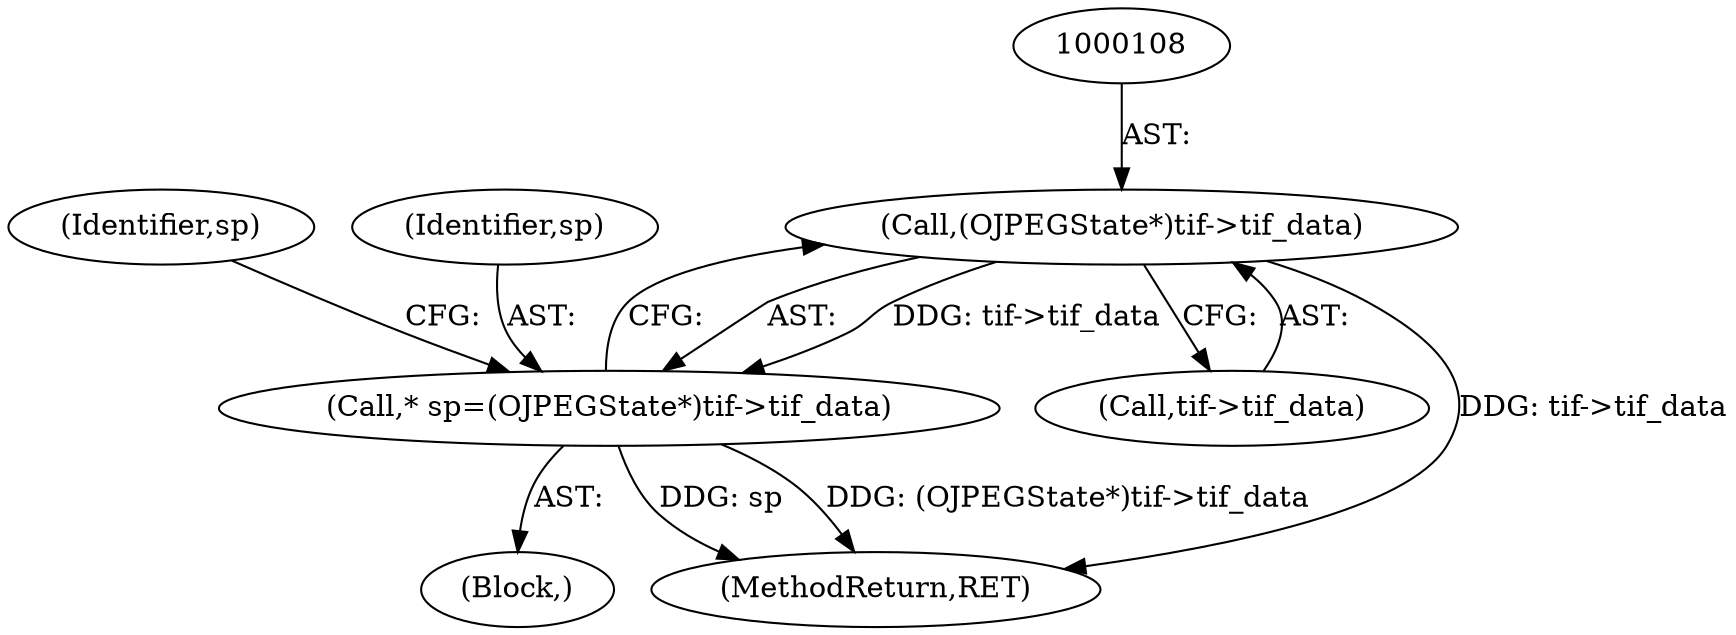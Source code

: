 digraph "0_libtiff_43bc256d8ae44b92d2734a3c5bc73957a4d7c1ec_0@pointer" {
"1000107" [label="(Call,(OJPEGState*)tif->tif_data)"];
"1000105" [label="(Call,* sp=(OJPEGState*)tif->tif_data)"];
"1000116" [label="(Identifier,sp)"];
"1000109" [label="(Call,tif->tif_data)"];
"1000106" [label="(Identifier,sp)"];
"1000359" [label="(MethodReturn,RET)"];
"1000107" [label="(Call,(OJPEGState*)tif->tif_data)"];
"1000105" [label="(Call,* sp=(OJPEGState*)tif->tif_data)"];
"1000103" [label="(Block,)"];
"1000107" -> "1000105"  [label="AST: "];
"1000107" -> "1000109"  [label="CFG: "];
"1000108" -> "1000107"  [label="AST: "];
"1000109" -> "1000107"  [label="AST: "];
"1000105" -> "1000107"  [label="CFG: "];
"1000107" -> "1000359"  [label="DDG: tif->tif_data"];
"1000107" -> "1000105"  [label="DDG: tif->tif_data"];
"1000105" -> "1000103"  [label="AST: "];
"1000106" -> "1000105"  [label="AST: "];
"1000116" -> "1000105"  [label="CFG: "];
"1000105" -> "1000359"  [label="DDG: (OJPEGState*)tif->tif_data"];
"1000105" -> "1000359"  [label="DDG: sp"];
}
